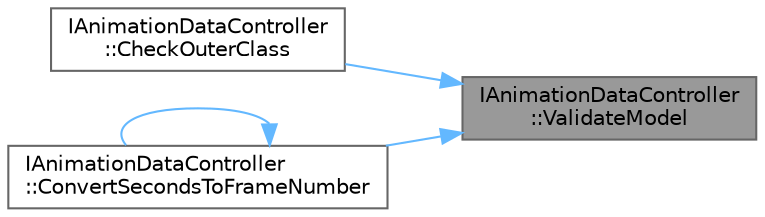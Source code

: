 digraph "IAnimationDataController::ValidateModel"
{
 // INTERACTIVE_SVG=YES
 // LATEX_PDF_SIZE
  bgcolor="transparent";
  edge [fontname=Helvetica,fontsize=10,labelfontname=Helvetica,labelfontsize=10];
  node [fontname=Helvetica,fontsize=10,shape=box,height=0.2,width=0.4];
  rankdir="RL";
  Node1 [id="Node000001",label="IAnimationDataController\l::ValidateModel",height=0.2,width=0.4,color="gray40", fillcolor="grey60", style="filled", fontcolor="black",tooltip="Ensures that a valid model is currently targeted."];
  Node1 -> Node2 [id="edge1_Node000001_Node000002",dir="back",color="steelblue1",style="solid",tooltip=" "];
  Node2 [id="Node000002",label="IAnimationDataController\l::CheckOuterClass",height=0.2,width=0.4,color="grey40", fillcolor="white", style="filled",URL="$d5/db0/classIAnimationDataController.html#ae31746f0bd487cc804b72fa0096722a8",tooltip="Verifies whether or not the Model's outer object is (or is derived from) the specified UClass."];
  Node1 -> Node3 [id="edge2_Node000001_Node000003",dir="back",color="steelblue1",style="solid",tooltip=" "];
  Node3 [id="Node000003",label="IAnimationDataController\l::ConvertSecondsToFrameNumber",height=0.2,width=0.4,color="grey40", fillcolor="white", style="filled",URL="$d5/db0/classIAnimationDataController.html#abebbfa3861c656280cae01ae48505a86",tooltip="Returns the final frame number calculating according to the Model its frame-rate, additionally output..."];
  Node3 -> Node3 [id="edge3_Node000003_Node000003",dir="back",color="steelblue1",style="solid",tooltip=" "];
}

